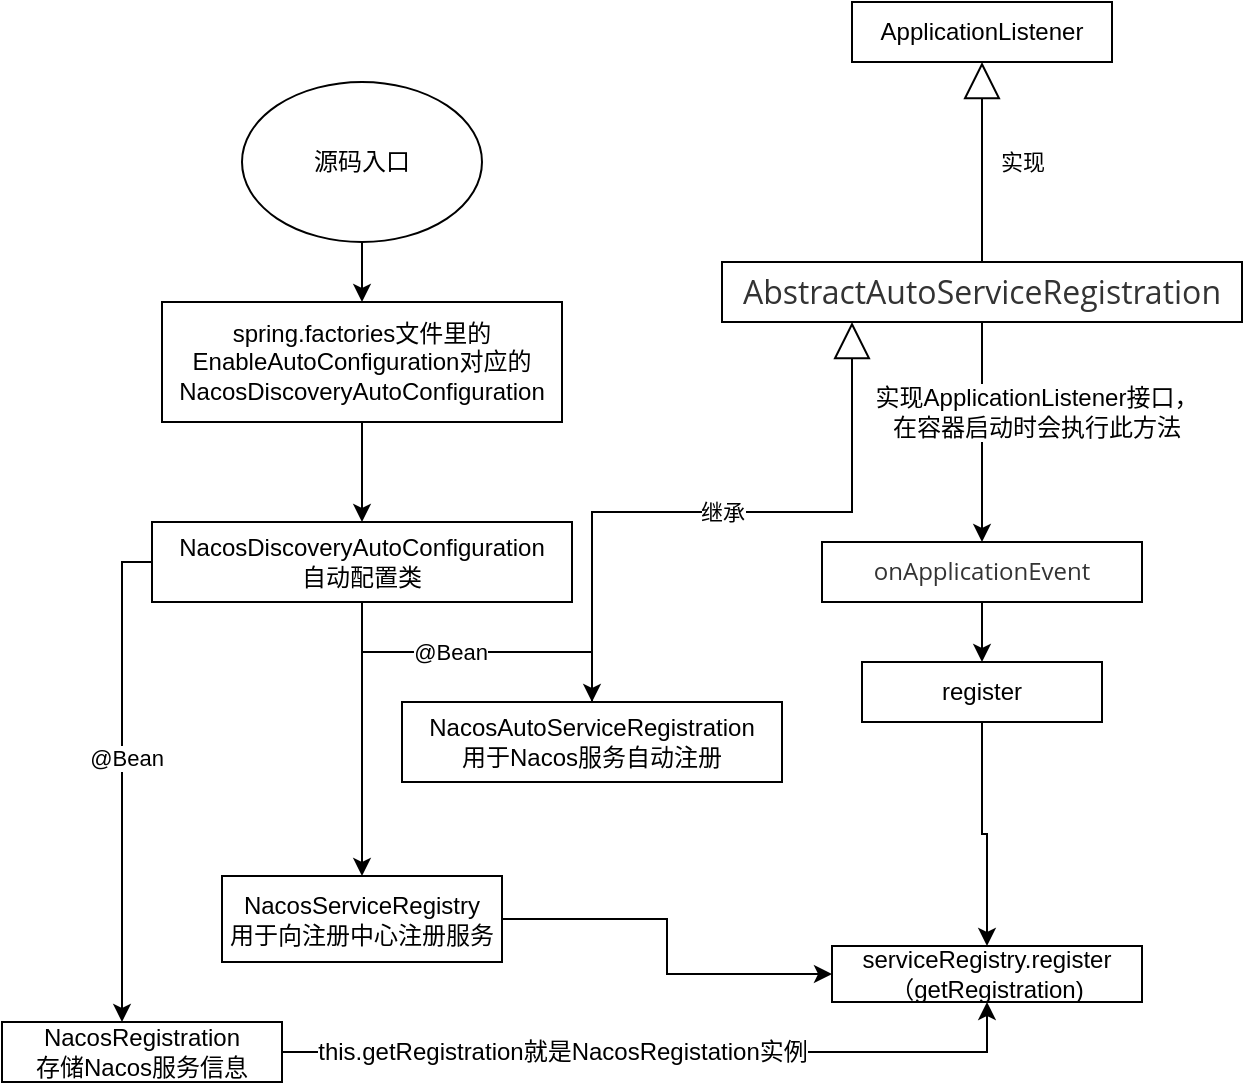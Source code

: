 <mxfile version="16.5.6" type="github">
  <diagram id="AB8aLDAtlRgpEcZsJVLx" name="第 1 页">
    <mxGraphModel dx="1422" dy="762" grid="1" gridSize="10" guides="1" tooltips="1" connect="1" arrows="1" fold="1" page="1" pageScale="1" pageWidth="827" pageHeight="1169" math="0" shadow="0">
      <root>
        <mxCell id="0" />
        <mxCell id="1" parent="0" />
        <mxCell id="2w30Hlw0sIKCpYPZPKEo-4" value="" style="edgeStyle=orthogonalEdgeStyle;rounded=0;orthogonalLoop=1;jettySize=auto;html=1;" edge="1" parent="1" source="2w30Hlw0sIKCpYPZPKEo-1" target="2w30Hlw0sIKCpYPZPKEo-3">
          <mxGeometry relative="1" as="geometry" />
        </mxCell>
        <mxCell id="2w30Hlw0sIKCpYPZPKEo-1" value="源码入口" style="ellipse;whiteSpace=wrap;html=1;" vertex="1" parent="1">
          <mxGeometry x="120" y="170" width="120" height="80" as="geometry" />
        </mxCell>
        <mxCell id="2w30Hlw0sIKCpYPZPKEo-8" value="" style="edgeStyle=orthogonalEdgeStyle;rounded=0;orthogonalLoop=1;jettySize=auto;html=1;" edge="1" parent="1" source="2w30Hlw0sIKCpYPZPKEo-3" target="2w30Hlw0sIKCpYPZPKEo-7">
          <mxGeometry relative="1" as="geometry" />
        </mxCell>
        <mxCell id="2w30Hlw0sIKCpYPZPKEo-3" value="spring.factories文件里的EnableAutoConfiguration对应的NacosDiscoveryAutoConfiguration" style="whiteSpace=wrap;html=1;" vertex="1" parent="1">
          <mxGeometry x="80" y="280" width="200" height="60" as="geometry" />
        </mxCell>
        <mxCell id="2w30Hlw0sIKCpYPZPKEo-10" value="" style="edgeStyle=orthogonalEdgeStyle;rounded=0;orthogonalLoop=1;jettySize=auto;html=1;entryX=0.5;entryY=0;entryDx=0;entryDy=0;" edge="1" parent="1" source="2w30Hlw0sIKCpYPZPKEo-7" target="2w30Hlw0sIKCpYPZPKEo-9">
          <mxGeometry relative="1" as="geometry">
            <mxPoint x="180" y="540" as="targetPoint" />
            <Array as="points">
              <mxPoint x="180" y="500" />
              <mxPoint x="180" y="500" />
            </Array>
          </mxGeometry>
        </mxCell>
        <mxCell id="2w30Hlw0sIKCpYPZPKEo-12" value="" style="edgeStyle=orthogonalEdgeStyle;rounded=0;orthogonalLoop=1;jettySize=auto;html=1;" edge="1" parent="1" source="2w30Hlw0sIKCpYPZPKEo-7" target="2w30Hlw0sIKCpYPZPKEo-11">
          <mxGeometry relative="1" as="geometry">
            <Array as="points">
              <mxPoint x="60" y="410" />
            </Array>
          </mxGeometry>
        </mxCell>
        <mxCell id="2w30Hlw0sIKCpYPZPKEo-15" value="@Bean" style="edgeLabel;html=1;align=center;verticalAlign=middle;resizable=0;points=[];" vertex="1" connectable="0" parent="2w30Hlw0sIKCpYPZPKEo-12">
          <mxGeometry x="-0.078" y="2" relative="1" as="geometry">
            <mxPoint as="offset" />
          </mxGeometry>
        </mxCell>
        <mxCell id="2w30Hlw0sIKCpYPZPKEo-14" value="" style="edgeStyle=orthogonalEdgeStyle;rounded=0;orthogonalLoop=1;jettySize=auto;html=1;" edge="1" parent="1" source="2w30Hlw0sIKCpYPZPKEo-7" target="2w30Hlw0sIKCpYPZPKEo-13">
          <mxGeometry relative="1" as="geometry" />
        </mxCell>
        <mxCell id="2w30Hlw0sIKCpYPZPKEo-16" value="@Bean" style="edgeLabel;html=1;align=center;verticalAlign=middle;resizable=0;points=[];" vertex="1" connectable="0" parent="2w30Hlw0sIKCpYPZPKEo-14">
          <mxGeometry x="-0.164" relative="1" as="geometry">
            <mxPoint as="offset" />
          </mxGeometry>
        </mxCell>
        <mxCell id="2w30Hlw0sIKCpYPZPKEo-7" value="NacosDiscoveryAutoConfiguration&lt;br&gt;自动配置类" style="whiteSpace=wrap;html=1;" vertex="1" parent="1">
          <mxGeometry x="75" y="390" width="210" height="40" as="geometry" />
        </mxCell>
        <mxCell id="2w30Hlw0sIKCpYPZPKEo-40" style="edgeStyle=orthogonalEdgeStyle;rounded=0;orthogonalLoop=1;jettySize=auto;html=1;fontSize=12;" edge="1" parent="1" source="2w30Hlw0sIKCpYPZPKEo-9" target="2w30Hlw0sIKCpYPZPKEo-35">
          <mxGeometry relative="1" as="geometry" />
        </mxCell>
        <mxCell id="2w30Hlw0sIKCpYPZPKEo-9" value="NacosServiceRegistry&lt;br&gt;用于向注册中心注册服务" style="whiteSpace=wrap;html=1;" vertex="1" parent="1">
          <mxGeometry x="110" y="567" width="140" height="43" as="geometry" />
        </mxCell>
        <mxCell id="2w30Hlw0sIKCpYPZPKEo-39" style="rounded=0;orthogonalLoop=1;jettySize=auto;html=1;entryX=0.5;entryY=1;entryDx=0;entryDy=0;fontSize=12;edgeStyle=orthogonalEdgeStyle;" edge="1" parent="1" source="2w30Hlw0sIKCpYPZPKEo-11" target="2w30Hlw0sIKCpYPZPKEo-35">
          <mxGeometry relative="1" as="geometry" />
        </mxCell>
        <mxCell id="2w30Hlw0sIKCpYPZPKEo-41" value="this.getRegistration就是NacosRegistation实例" style="edgeLabel;html=1;align=center;verticalAlign=middle;resizable=0;points=[];fontSize=12;" vertex="1" connectable="0" parent="2w30Hlw0sIKCpYPZPKEo-39">
          <mxGeometry x="-0.603" y="-1" relative="1" as="geometry">
            <mxPoint x="65" y="-1" as="offset" />
          </mxGeometry>
        </mxCell>
        <mxCell id="2w30Hlw0sIKCpYPZPKEo-11" value="NacosRegistration&lt;br&gt;存储Nacos服务信息" style="whiteSpace=wrap;html=1;" vertex="1" parent="1">
          <mxGeometry y="640" width="140" height="30" as="geometry" />
        </mxCell>
        <mxCell id="2w30Hlw0sIKCpYPZPKEo-13" value="NacosAutoServiceRegistration&lt;br&gt;用于Nacos服务自动注册" style="whiteSpace=wrap;html=1;" vertex="1" parent="1">
          <mxGeometry x="200" y="480" width="190" height="40" as="geometry" />
        </mxCell>
        <mxCell id="2w30Hlw0sIKCpYPZPKEo-19" value="&lt;span&gt;ApplicationListener&lt;/span&gt;" style="rounded=0;whiteSpace=wrap;html=1;strokeColor=#000000;" vertex="1" parent="1">
          <mxGeometry x="425" y="130" width="130" height="30" as="geometry" />
        </mxCell>
        <mxCell id="2w30Hlw0sIKCpYPZPKEo-29" value="" style="edgeStyle=orthogonalEdgeStyle;rounded=0;orthogonalLoop=1;jettySize=auto;html=1;" edge="1" parent="1" source="2w30Hlw0sIKCpYPZPKEo-20" target="2w30Hlw0sIKCpYPZPKEo-28">
          <mxGeometry relative="1" as="geometry" />
        </mxCell>
        <mxCell id="2w30Hlw0sIKCpYPZPKEo-20" value="&lt;pre style=&quot;color: rgb(169 , 183 , 198) ; font-family: &amp;#34;consolas&amp;#34; ; font-size: 13.5pt&quot;&gt;&lt;span style=&quot;color: rgb(51 , 51 , 51) ; font-family: &amp;#34;open sans&amp;#34; , &amp;#34;clear sans&amp;#34; , &amp;#34;helvetica neue&amp;#34; , &amp;#34;helvetica&amp;#34; , &amp;#34;arial&amp;#34; , &amp;#34;segoe ui emoji&amp;#34; , sans-serif ; font-size: 16px ; background-color: rgb(255 , 255 , 255)&quot;&gt;AbstractAutoServiceRegistration&lt;/span&gt;&lt;br&gt;&lt;/pre&gt;" style="rounded=0;whiteSpace=wrap;html=1;strokeColor=#000000;" vertex="1" parent="1">
          <mxGeometry x="360" y="260" width="260" height="30" as="geometry" />
        </mxCell>
        <mxCell id="2w30Hlw0sIKCpYPZPKEo-26" value="实现" style="endArrow=block;endSize=16;endFill=0;html=1;rounded=0;entryX=0.5;entryY=1;entryDx=0;entryDy=0;exitX=0.5;exitY=0;exitDx=0;exitDy=0;" edge="1" parent="1" source="2w30Hlw0sIKCpYPZPKEo-20" target="2w30Hlw0sIKCpYPZPKEo-19">
          <mxGeometry y="-20" width="160" relative="1" as="geometry">
            <mxPoint x="440" y="260" as="sourcePoint" />
            <mxPoint x="600" y="260" as="targetPoint" />
            <mxPoint as="offset" />
          </mxGeometry>
        </mxCell>
        <mxCell id="2w30Hlw0sIKCpYPZPKEo-34" value="" style="edgeStyle=orthogonalEdgeStyle;rounded=0;orthogonalLoop=1;jettySize=auto;html=1;" edge="1" parent="1" source="2w30Hlw0sIKCpYPZPKEo-28" target="2w30Hlw0sIKCpYPZPKEo-33">
          <mxGeometry relative="1" as="geometry" />
        </mxCell>
        <mxCell id="2w30Hlw0sIKCpYPZPKEo-28" value="&lt;span style=&quot;color: rgb(51 , 51 , 51) ; font-family: &amp;#34;open sans&amp;#34; , &amp;#34;clear sans&amp;#34; , &amp;#34;helvetica neue&amp;#34; , &amp;#34;helvetica&amp;#34; , &amp;#34;arial&amp;#34; , &amp;#34;segoe ui emoji&amp;#34; , sans-serif ; background-color: rgb(255 , 255 , 255)&quot;&gt;&lt;font style=&quot;font-size: 12px&quot;&gt;onApplicationEvent&lt;/font&gt;&lt;/span&gt;" style="whiteSpace=wrap;html=1;strokeColor=#000000;rounded=0;" vertex="1" parent="1">
          <mxGeometry x="410" y="400" width="160" height="30" as="geometry" />
        </mxCell>
        <mxCell id="2w30Hlw0sIKCpYPZPKEo-30" value="继承" style="endArrow=block;endSize=16;endFill=0;html=1;rounded=0;exitX=0.5;exitY=0;exitDx=0;exitDy=0;entryX=0.25;entryY=1;entryDx=0;entryDy=0;edgeStyle=orthogonalEdgeStyle;" edge="1" parent="1" source="2w30Hlw0sIKCpYPZPKEo-13" target="2w30Hlw0sIKCpYPZPKEo-20">
          <mxGeometry width="160" relative="1" as="geometry">
            <mxPoint x="340" y="330" as="sourcePoint" />
            <mxPoint x="500" y="330" as="targetPoint" />
          </mxGeometry>
        </mxCell>
        <mxCell id="2w30Hlw0sIKCpYPZPKEo-32" value="实现ApplicationListener接口，在容器启动时会执行此方法" style="text;html=1;strokeColor=none;fillColor=none;align=center;verticalAlign=middle;whiteSpace=wrap;rounded=0;labelBackgroundColor=#FFFFFF;" vertex="1" parent="1">
          <mxGeometry x="430" y="320" width="175" height="30" as="geometry" />
        </mxCell>
        <mxCell id="2w30Hlw0sIKCpYPZPKEo-36" value="" style="edgeStyle=orthogonalEdgeStyle;rounded=0;orthogonalLoop=1;jettySize=auto;html=1;" edge="1" parent="1" source="2w30Hlw0sIKCpYPZPKEo-33" target="2w30Hlw0sIKCpYPZPKEo-35">
          <mxGeometry relative="1" as="geometry" />
        </mxCell>
        <mxCell id="2w30Hlw0sIKCpYPZPKEo-33" value="register" style="whiteSpace=wrap;html=1;strokeColor=#000000;rounded=0;" vertex="1" parent="1">
          <mxGeometry x="430" y="460" width="120" height="30" as="geometry" />
        </mxCell>
        <mxCell id="2w30Hlw0sIKCpYPZPKEo-35" value="serviceRegistry.register&lt;br&gt;（getRegistration)" style="whiteSpace=wrap;html=1;strokeColor=#000000;rounded=0;" vertex="1" parent="1">
          <mxGeometry x="415" y="602" width="155" height="28" as="geometry" />
        </mxCell>
      </root>
    </mxGraphModel>
  </diagram>
</mxfile>
